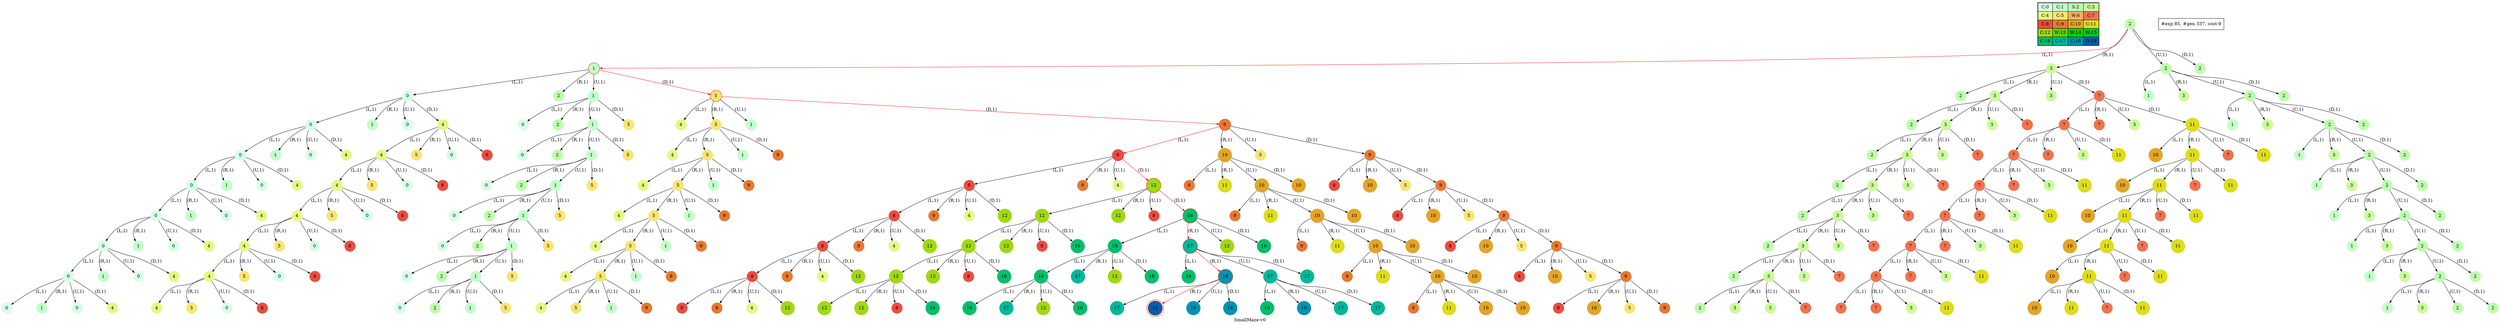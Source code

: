 digraph SmallMaze { label="SmallMaze-v0"
subgraph MAP {label=Map;map [shape=plaintext label=<<table border="1" cellpadding="5" cellspacing="0" cellborder="1"><tr><td bgcolor="0.39803922 0.15947579 0.99679532 1.        ">C:0</td><td bgcolor="0.35098039 0.23194764 0.99315867 1.        ">C:1</td><td bgcolor="0.29607843 0.31486959 0.98720184 1.        ">S:2</td><td bgcolor="0.24901961 0.38410575 0.98063477 1.        ">C:3</td></tr><tr><td bgcolor="0.19411765 0.46220388 0.97128103 1.        ">C:4</td><td bgcolor="0.14705882 0.52643216 0.96182564 1.        ">C:5</td><td bgcolor="0.09215686 0.59770746 0.94913494 1.        ">W:6</td><td bgcolor="0.0372549  0.66454018 0.93467977 1.        ">C:7</td></tr><tr><td bgcolor="0.00980392 0.71791192 0.92090552 1.        ">C:8</td><td bgcolor="0.06470588 0.77520398 0.9032472  1.        ">C:9</td><td bgcolor="0.11176471 0.81974048 0.88677369 1.        ">C:10</td><td bgcolor="0.16666667 0.8660254  0.8660254  1.        ">C:11</td></tr><tr><td bgcolor="0.21372549 0.9005867  0.84695821 1.        ">C:12</td><td bgcolor="0.26862745 0.93467977 0.82325295 1.        ">W:13</td><td bgcolor="0.32352941 0.96182564 0.79801723 1.        ">W:14</td><td bgcolor="0.37058824 0.97940977 0.77520398 1.        ">W:15</td></tr><tr><td bgcolor="0.4254902  0.99315867 0.74725253 1.        ">C:16</td><td bgcolor="0.47254902 0.99907048 0.72218645 1.        ">C:17</td><td bgcolor="0.52745098 0.99907048 0.69169844 1.        ">C:18</td><td bgcolor="0.5745098  0.99315867 0.66454018 1.        ">G:19</td></tr></table>>]} 
nodesep=1 ranksep=0.5 node [shape=circle] edge [arrowsize=0.7] 
"0_2" [label=2 style=filled color=white  fillcolor="0.29607843 0.31486959 0.98720184 1.        "]; 
"0_2.1-0" [label=1 style=filled color=white  fillcolor="0.35098039 0.23194764 0.99315867 1.        "color=red ];   "0_2" -> "0_2.1-0" [label="(L,1)" color=red ];  
"0_2.3-1" [label=3 style=filled color=white  fillcolor="0.24901961 0.38410575 0.98063477 1.        "];  "0_2" -> "0_2.3-1" [label="(R,1)" ]; 
"0_2.2-2" [label=2 style=filled color=white  fillcolor="0.29607843 0.31486959 0.98720184 1.        "];  "0_2" -> "0_2.2-2" [label="(U,1)" ]; 
"0_2.2-3" [label=2 style=filled color=white  fillcolor="0.29607843 0.31486959 0.98720184 1.        "];  "0_2" -> "0_2.2-3" [label="(D,1)" ]; 
"0_2.1.0-0" [label=0 style=filled color=white  fillcolor="0.39803922 0.15947579 0.99679532 1.        "];  "0_2.1-0" -> "0_2.1.0-0" [label="(L,1)" ]; 
"0_2.1.2-1" [label=2 style=filled color=white  fillcolor="0.29607843 0.31486959 0.98720184 1.        "];  "0_2.1-0" -> "0_2.1.2-1" [label="(R,1)" ]; 
"0_2.1.1-2" [label=1 style=filled color=white  fillcolor="0.35098039 0.23194764 0.99315867 1.        "];  "0_2.1-0" -> "0_2.1.1-2" [label="(U,1)" ]; 
"0_2.1.5-3" [label=5 style=filled color=white  fillcolor="0.14705882 0.52643216 0.96182564 1.        "color=red ];   "0_2.1-0" -> "0_2.1.5-3" [label="(D,1)" color=red ];  
"0_2.3.2-0" [label=2 style=filled color=white  fillcolor="0.29607843 0.31486959 0.98720184 1.        "];  "0_2.3-1" -> "0_2.3.2-0" [label="(L,1)" ]; 
"0_2.3.3-1" [label=3 style=filled color=white  fillcolor="0.24901961 0.38410575 0.98063477 1.        "];  "0_2.3-1" -> "0_2.3.3-1" [label="(R,1)" ]; 
"0_2.3.3-2" [label=3 style=filled color=white  fillcolor="0.24901961 0.38410575 0.98063477 1.        "];  "0_2.3-1" -> "0_2.3.3-2" [label="(U,1)" ]; 
"0_2.3.7-3" [label=7 style=filled color=white  fillcolor="0.0372549  0.66454018 0.93467977 1.        "];  "0_2.3-1" -> "0_2.3.7-3" [label="(D,1)" ]; 
"0_2.2.1-0" [label=1 style=filled color=white  fillcolor="0.35098039 0.23194764 0.99315867 1.        "];  "0_2.2-2" -> "0_2.2.1-0" [label="(L,1)" ]; 
"0_2.2.3-1" [label=3 style=filled color=white  fillcolor="0.24901961 0.38410575 0.98063477 1.        "];  "0_2.2-2" -> "0_2.2.3-1" [label="(R,1)" ]; 
"0_2.2.2-2" [label=2 style=filled color=white  fillcolor="0.29607843 0.31486959 0.98720184 1.        "];  "0_2.2-2" -> "0_2.2.2-2" [label="(U,1)" ]; 
"0_2.2.2-3" [label=2 style=filled color=white  fillcolor="0.29607843 0.31486959 0.98720184 1.        "];  "0_2.2-2" -> "0_2.2.2-3" [label="(D,1)" ]; 
"0_2.1.0.0-0" [label=0 style=filled color=white  fillcolor="0.39803922 0.15947579 0.99679532 1.        "];  "0_2.1.0-0" -> "0_2.1.0.0-0" [label="(L,1)" ]; 
"0_2.1.0.1-1" [label=1 style=filled color=white  fillcolor="0.35098039 0.23194764 0.99315867 1.        "];  "0_2.1.0-0" -> "0_2.1.0.1-1" [label="(R,1)" ]; 
"0_2.1.0.0-2" [label=0 style=filled color=white  fillcolor="0.39803922 0.15947579 0.99679532 1.        "];  "0_2.1.0-0" -> "0_2.1.0.0-2" [label="(U,1)" ]; 
"0_2.1.0.4-3" [label=4 style=filled color=white  fillcolor="0.19411765 0.46220388 0.97128103 1.        "];  "0_2.1.0-0" -> "0_2.1.0.4-3" [label="(D,1)" ]; 
"0_2.3.7.7-0" [label=7 style=filled color=white  fillcolor="0.0372549  0.66454018 0.93467977 1.        "];  "0_2.3.7-3" -> "0_2.3.7.7-0" [label="(L,1)" ]; 
"0_2.3.7.7-1" [label=7 style=filled color=white  fillcolor="0.0372549  0.66454018 0.93467977 1.        "];  "0_2.3.7-3" -> "0_2.3.7.7-1" [label="(R,1)" ]; 
"0_2.3.7.3-2" [label=3 style=filled color=white  fillcolor="0.24901961 0.38410575 0.98063477 1.        "];  "0_2.3.7-3" -> "0_2.3.7.3-2" [label="(U,1)" ]; 
"0_2.3.7.11-3" [label=11 style=filled color=white  fillcolor="0.16666667 0.8660254  0.8660254  1.        "];  "0_2.3.7-3" -> "0_2.3.7.11-3" [label="(D,1)" ]; 
"0_2.2.2.1-0" [label=1 style=filled color=white  fillcolor="0.35098039 0.23194764 0.99315867 1.        "];  "0_2.2.2-2" -> "0_2.2.2.1-0" [label="(L,1)" ]; 
"0_2.2.2.3-1" [label=3 style=filled color=white  fillcolor="0.24901961 0.38410575 0.98063477 1.        "];  "0_2.2.2-2" -> "0_2.2.2.3-1" [label="(R,1)" ]; 
"0_2.2.2.2-2" [label=2 style=filled color=white  fillcolor="0.29607843 0.31486959 0.98720184 1.        "];  "0_2.2.2-2" -> "0_2.2.2.2-2" [label="(U,1)" ]; 
"0_2.2.2.2-3" [label=2 style=filled color=white  fillcolor="0.29607843 0.31486959 0.98720184 1.        "];  "0_2.2.2-2" -> "0_2.2.2.2-3" [label="(D,1)" ]; 
"0_2.1.1.0-0" [label=0 style=filled color=white  fillcolor="0.39803922 0.15947579 0.99679532 1.        "];  "0_2.1.1-2" -> "0_2.1.1.0-0" [label="(L,1)" ]; 
"0_2.1.1.2-1" [label=2 style=filled color=white  fillcolor="0.29607843 0.31486959 0.98720184 1.        "];  "0_2.1.1-2" -> "0_2.1.1.2-1" [label="(R,1)" ]; 
"0_2.1.1.1-2" [label=1 style=filled color=white  fillcolor="0.35098039 0.23194764 0.99315867 1.        "];  "0_2.1.1-2" -> "0_2.1.1.1-2" [label="(U,1)" ]; 
"0_2.1.1.5-3" [label=5 style=filled color=white  fillcolor="0.14705882 0.52643216 0.96182564 1.        "];  "0_2.1.1-2" -> "0_2.1.1.5-3" [label="(D,1)" ]; 
"0_2.3.3.2-0" [label=2 style=filled color=white  fillcolor="0.29607843 0.31486959 0.98720184 1.        "];  "0_2.3.3-1" -> "0_2.3.3.2-0" [label="(L,1)" ]; 
"0_2.3.3.3-1" [label=3 style=filled color=white  fillcolor="0.24901961 0.38410575 0.98063477 1.        "];  "0_2.3.3-1" -> "0_2.3.3.3-1" [label="(R,1)" ]; 
"0_2.3.3.3-2" [label=3 style=filled color=white  fillcolor="0.24901961 0.38410575 0.98063477 1.        "];  "0_2.3.3-1" -> "0_2.3.3.3-2" [label="(U,1)" ]; 
"0_2.3.3.7-3" [label=7 style=filled color=white  fillcolor="0.0372549  0.66454018 0.93467977 1.        "];  "0_2.3.3-1" -> "0_2.3.3.7-3" [label="(D,1)" ]; 
"0_2.1.5.4-0" [label=4 style=filled color=white  fillcolor="0.19411765 0.46220388 0.97128103 1.        "];  "0_2.1.5-3" -> "0_2.1.5.4-0" [label="(L,1)" ]; 
"0_2.1.5.5-1" [label=5 style=filled color=white  fillcolor="0.14705882 0.52643216 0.96182564 1.        "];  "0_2.1.5-3" -> "0_2.1.5.5-1" [label="(R,1)" ]; 
"0_2.1.5.1-2" [label=1 style=filled color=white  fillcolor="0.35098039 0.23194764 0.99315867 1.        "];  "0_2.1.5-3" -> "0_2.1.5.1-2" [label="(U,1)" ]; 
"0_2.1.5.9-3" [label=9 style=filled color=white  fillcolor="0.06470588 0.77520398 0.9032472  1.        "color=red ];   "0_2.1.5-3" -> "0_2.1.5.9-3" [label="(D,1)" color=red ];  
"0_2.1.0.0.0-0" [label=0 style=filled color=white  fillcolor="0.39803922 0.15947579 0.99679532 1.        "];  "0_2.1.0.0-0" -> "0_2.1.0.0.0-0" [label="(L,1)" ]; 
"0_2.1.0.0.1-1" [label=1 style=filled color=white  fillcolor="0.35098039 0.23194764 0.99315867 1.        "];  "0_2.1.0.0-0" -> "0_2.1.0.0.1-1" [label="(R,1)" ]; 
"0_2.1.0.0.0-2" [label=0 style=filled color=white  fillcolor="0.39803922 0.15947579 0.99679532 1.        "];  "0_2.1.0.0-0" -> "0_2.1.0.0.0-2" [label="(U,1)" ]; 
"0_2.1.0.0.4-3" [label=4 style=filled color=white  fillcolor="0.19411765 0.46220388 0.97128103 1.        "];  "0_2.1.0.0-0" -> "0_2.1.0.0.4-3" [label="(D,1)" ]; 
"0_2.3.7.7.7-0" [label=7 style=filled color=white  fillcolor="0.0372549  0.66454018 0.93467977 1.        "];  "0_2.3.7.7-0" -> "0_2.3.7.7.7-0" [label="(L,1)" ]; 
"0_2.3.7.7.7-1" [label=7 style=filled color=white  fillcolor="0.0372549  0.66454018 0.93467977 1.        "];  "0_2.3.7.7-0" -> "0_2.3.7.7.7-1" [label="(R,1)" ]; 
"0_2.3.7.7.3-2" [label=3 style=filled color=white  fillcolor="0.24901961 0.38410575 0.98063477 1.        "];  "0_2.3.7.7-0" -> "0_2.3.7.7.3-2" [label="(U,1)" ]; 
"0_2.3.7.7.11-3" [label=11 style=filled color=white  fillcolor="0.16666667 0.8660254  0.8660254  1.        "];  "0_2.3.7.7-0" -> "0_2.3.7.7.11-3" [label="(D,1)" ]; 
"0_2.3.3.3.2-0" [label=2 style=filled color=white  fillcolor="0.29607843 0.31486959 0.98720184 1.        "];  "0_2.3.3.3-1" -> "0_2.3.3.3.2-0" [label="(L,1)" ]; 
"0_2.3.3.3.3-1" [label=3 style=filled color=white  fillcolor="0.24901961 0.38410575 0.98063477 1.        "];  "0_2.3.3.3-1" -> "0_2.3.3.3.3-1" [label="(R,1)" ]; 
"0_2.3.3.3.3-2" [label=3 style=filled color=white  fillcolor="0.24901961 0.38410575 0.98063477 1.        "];  "0_2.3.3.3-1" -> "0_2.3.3.3.3-2" [label="(U,1)" ]; 
"0_2.3.3.3.7-3" [label=7 style=filled color=white  fillcolor="0.0372549  0.66454018 0.93467977 1.        "];  "0_2.3.3.3-1" -> "0_2.3.3.3.7-3" [label="(D,1)" ]; 
"0_2.1.5.9.8-0" [label=8 style=filled color=white  fillcolor="0.00980392 0.71791192 0.92090552 1.        "color=red ];   "0_2.1.5.9-3" -> "0_2.1.5.9.8-0" [label="(L,1)" color=red ];  
"0_2.1.5.9.10-1" [label=10 style=filled color=white  fillcolor="0.11176471 0.81974048 0.88677369 1.        "];  "0_2.1.5.9-3" -> "0_2.1.5.9.10-1" [label="(R,1)" ]; 
"0_2.1.5.9.5-2" [label=5 style=filled color=white  fillcolor="0.14705882 0.52643216 0.96182564 1.        "];  "0_2.1.5.9-3" -> "0_2.1.5.9.5-2" [label="(U,1)" ]; 
"0_2.1.5.9.9-3" [label=9 style=filled color=white  fillcolor="0.06470588 0.77520398 0.9032472  1.        "];  "0_2.1.5.9-3" -> "0_2.1.5.9.9-3" [label="(D,1)" ]; 
"0_2.1.0.4.4-0" [label=4 style=filled color=white  fillcolor="0.19411765 0.46220388 0.97128103 1.        "];  "0_2.1.0.4-3" -> "0_2.1.0.4.4-0" [label="(L,1)" ]; 
"0_2.1.0.4.5-1" [label=5 style=filled color=white  fillcolor="0.14705882 0.52643216 0.96182564 1.        "];  "0_2.1.0.4-3" -> "0_2.1.0.4.5-1" [label="(R,1)" ]; 
"0_2.1.0.4.0-2" [label=0 style=filled color=white  fillcolor="0.39803922 0.15947579 0.99679532 1.        "];  "0_2.1.0.4-3" -> "0_2.1.0.4.0-2" [label="(U,1)" ]; 
"0_2.1.0.4.8-3" [label=8 style=filled color=white  fillcolor="0.00980392 0.71791192 0.92090552 1.        "];  "0_2.1.0.4-3" -> "0_2.1.0.4.8-3" [label="(D,1)" ]; 
"0_2.3.7.11.10-0" [label=10 style=filled color=white  fillcolor="0.11176471 0.81974048 0.88677369 1.        "];  "0_2.3.7.11-3" -> "0_2.3.7.11.10-0" [label="(L,1)" ]; 
"0_2.3.7.11.11-1" [label=11 style=filled color=white  fillcolor="0.16666667 0.8660254  0.8660254  1.        "];  "0_2.3.7.11-3" -> "0_2.3.7.11.11-1" [label="(R,1)" ]; 
"0_2.3.7.11.7-2" [label=7 style=filled color=white  fillcolor="0.0372549  0.66454018 0.93467977 1.        "];  "0_2.3.7.11-3" -> "0_2.3.7.11.7-2" [label="(U,1)" ]; 
"0_2.3.7.11.11-3" [label=11 style=filled color=white  fillcolor="0.16666667 0.8660254  0.8660254  1.        "];  "0_2.3.7.11-3" -> "0_2.3.7.11.11-3" [label="(D,1)" ]; 
"0_2.1.1.1.0-0" [label=0 style=filled color=white  fillcolor="0.39803922 0.15947579 0.99679532 1.        "];  "0_2.1.1.1-2" -> "0_2.1.1.1.0-0" [label="(L,1)" ]; 
"0_2.1.1.1.2-1" [label=2 style=filled color=white  fillcolor="0.29607843 0.31486959 0.98720184 1.        "];  "0_2.1.1.1-2" -> "0_2.1.1.1.2-1" [label="(R,1)" ]; 
"0_2.1.1.1.1-2" [label=1 style=filled color=white  fillcolor="0.35098039 0.23194764 0.99315867 1.        "];  "0_2.1.1.1-2" -> "0_2.1.1.1.1-2" [label="(U,1)" ]; 
"0_2.1.1.1.5-3" [label=5 style=filled color=white  fillcolor="0.14705882 0.52643216 0.96182564 1.        "];  "0_2.1.1.1-2" -> "0_2.1.1.1.5-3" [label="(D,1)" ]; 
"0_2.2.2.2.1-0" [label=1 style=filled color=white  fillcolor="0.35098039 0.23194764 0.99315867 1.        "];  "0_2.2.2.2-2" -> "0_2.2.2.2.1-0" [label="(L,1)" ]; 
"0_2.2.2.2.3-1" [label=3 style=filled color=white  fillcolor="0.24901961 0.38410575 0.98063477 1.        "];  "0_2.2.2.2-2" -> "0_2.2.2.2.3-1" [label="(R,1)" ]; 
"0_2.2.2.2.2-2" [label=2 style=filled color=white  fillcolor="0.29607843 0.31486959 0.98720184 1.        "];  "0_2.2.2.2-2" -> "0_2.2.2.2.2-2" [label="(U,1)" ]; 
"0_2.2.2.2.2-3" [label=2 style=filled color=white  fillcolor="0.29607843 0.31486959 0.98720184 1.        "];  "0_2.2.2.2-2" -> "0_2.2.2.2.2-3" [label="(D,1)" ]; 
"0_2.1.5.5.4-0" [label=4 style=filled color=white  fillcolor="0.19411765 0.46220388 0.97128103 1.        "];  "0_2.1.5.5-1" -> "0_2.1.5.5.4-0" [label="(L,1)" ]; 
"0_2.1.5.5.5-1" [label=5 style=filled color=white  fillcolor="0.14705882 0.52643216 0.96182564 1.        "];  "0_2.1.5.5-1" -> "0_2.1.5.5.5-1" [label="(R,1)" ]; 
"0_2.1.5.5.1-2" [label=1 style=filled color=white  fillcolor="0.35098039 0.23194764 0.99315867 1.        "];  "0_2.1.5.5-1" -> "0_2.1.5.5.1-2" [label="(U,1)" ]; 
"0_2.1.5.5.9-3" [label=9 style=filled color=white  fillcolor="0.06470588 0.77520398 0.9032472  1.        "];  "0_2.1.5.5-1" -> "0_2.1.5.5.9-3" [label="(D,1)" ]; 
"0_2.1.0.0.0.0-0" [label=0 style=filled color=white  fillcolor="0.39803922 0.15947579 0.99679532 1.        "];  "0_2.1.0.0.0-0" -> "0_2.1.0.0.0.0-0" [label="(L,1)" ]; 
"0_2.1.0.0.0.1-1" [label=1 style=filled color=white  fillcolor="0.35098039 0.23194764 0.99315867 1.        "];  "0_2.1.0.0.0-0" -> "0_2.1.0.0.0.1-1" [label="(R,1)" ]; 
"0_2.1.0.0.0.0-2" [label=0 style=filled color=white  fillcolor="0.39803922 0.15947579 0.99679532 1.        "];  "0_2.1.0.0.0-0" -> "0_2.1.0.0.0.0-2" [label="(U,1)" ]; 
"0_2.1.0.0.0.4-3" [label=4 style=filled color=white  fillcolor="0.19411765 0.46220388 0.97128103 1.        "];  "0_2.1.0.0.0-0" -> "0_2.1.0.0.0.4-3" [label="(D,1)" ]; 
"0_2.3.3.3.3.2-0" [label=2 style=filled color=white  fillcolor="0.29607843 0.31486959 0.98720184 1.        "];  "0_2.3.3.3.3-1" -> "0_2.3.3.3.3.2-0" [label="(L,1)" ]; 
"0_2.3.3.3.3.3-1" [label=3 style=filled color=white  fillcolor="0.24901961 0.38410575 0.98063477 1.        "];  "0_2.3.3.3.3-1" -> "0_2.3.3.3.3.3-1" [label="(R,1)" ]; 
"0_2.3.3.3.3.3-2" [label=3 style=filled color=white  fillcolor="0.24901961 0.38410575 0.98063477 1.        "];  "0_2.3.3.3.3-1" -> "0_2.3.3.3.3.3-2" [label="(U,1)" ]; 
"0_2.3.3.3.3.7-3" [label=7 style=filled color=white  fillcolor="0.0372549  0.66454018 0.93467977 1.        "];  "0_2.3.3.3.3-1" -> "0_2.3.3.3.3.7-3" [label="(D,1)" ]; 
"0_2.2.2.2.2.1-0" [label=1 style=filled color=white  fillcolor="0.35098039 0.23194764 0.99315867 1.        "];  "0_2.2.2.2.2-2" -> "0_2.2.2.2.2.1-0" [label="(L,1)" ]; 
"0_2.2.2.2.2.3-1" [label=3 style=filled color=white  fillcolor="0.24901961 0.38410575 0.98063477 1.        "];  "0_2.2.2.2.2-2" -> "0_2.2.2.2.2.3-1" [label="(R,1)" ]; 
"0_2.2.2.2.2.2-2" [label=2 style=filled color=white  fillcolor="0.29607843 0.31486959 0.98720184 1.        "];  "0_2.2.2.2.2-2" -> "0_2.2.2.2.2.2-2" [label="(U,1)" ]; 
"0_2.2.2.2.2.2-3" [label=2 style=filled color=white  fillcolor="0.29607843 0.31486959 0.98720184 1.        "];  "0_2.2.2.2.2-2" -> "0_2.2.2.2.2.2-3" [label="(D,1)" ]; 
"0_2.1.5.5.5.4-0" [label=4 style=filled color=white  fillcolor="0.19411765 0.46220388 0.97128103 1.        "];  "0_2.1.5.5.5-1" -> "0_2.1.5.5.5.4-0" [label="(L,1)" ]; 
"0_2.1.5.5.5.5-1" [label=5 style=filled color=white  fillcolor="0.14705882 0.52643216 0.96182564 1.        "];  "0_2.1.5.5.5-1" -> "0_2.1.5.5.5.5-1" [label="(R,1)" ]; 
"0_2.1.5.5.5.1-2" [label=1 style=filled color=white  fillcolor="0.35098039 0.23194764 0.99315867 1.        "];  "0_2.1.5.5.5-1" -> "0_2.1.5.5.5.1-2" [label="(U,1)" ]; 
"0_2.1.5.5.5.9-3" [label=9 style=filled color=white  fillcolor="0.06470588 0.77520398 0.9032472  1.        "];  "0_2.1.5.5.5-1" -> "0_2.1.5.5.5.9-3" [label="(D,1)" ]; 
"0_2.3.7.7.7.7-0" [label=7 style=filled color=white  fillcolor="0.0372549  0.66454018 0.93467977 1.        "];  "0_2.3.7.7.7-0" -> "0_2.3.7.7.7.7-0" [label="(L,1)" ]; 
"0_2.3.7.7.7.7-1" [label=7 style=filled color=white  fillcolor="0.0372549  0.66454018 0.93467977 1.        "];  "0_2.3.7.7.7-0" -> "0_2.3.7.7.7.7-1" [label="(R,1)" ]; 
"0_2.3.7.7.7.3-2" [label=3 style=filled color=white  fillcolor="0.24901961 0.38410575 0.98063477 1.        "];  "0_2.3.7.7.7-0" -> "0_2.3.7.7.7.3-2" [label="(U,1)" ]; 
"0_2.3.7.7.7.11-3" [label=11 style=filled color=white  fillcolor="0.16666667 0.8660254  0.8660254  1.        "];  "0_2.3.7.7.7-0" -> "0_2.3.7.7.7.11-3" [label="(D,1)" ]; 
"0_2.1.5.9.10.9-0" [label=9 style=filled color=white  fillcolor="0.06470588 0.77520398 0.9032472  1.        "];  "0_2.1.5.9.10-1" -> "0_2.1.5.9.10.9-0" [label="(L,1)" ]; 
"0_2.1.5.9.10.11-1" [label=11 style=filled color=white  fillcolor="0.16666667 0.8660254  0.8660254  1.        "];  "0_2.1.5.9.10-1" -> "0_2.1.5.9.10.11-1" [label="(R,1)" ]; 
"0_2.1.5.9.10.10-2" [label=10 style=filled color=white  fillcolor="0.11176471 0.81974048 0.88677369 1.        "];  "0_2.1.5.9.10-1" -> "0_2.1.5.9.10.10-2" [label="(U,1)" ]; 
"0_2.1.5.9.10.10-3" [label=10 style=filled color=white  fillcolor="0.11176471 0.81974048 0.88677369 1.        "];  "0_2.1.5.9.10-1" -> "0_2.1.5.9.10.10-3" [label="(D,1)" ]; 
"0_2.1.5.9.9.8-0" [label=8 style=filled color=white  fillcolor="0.00980392 0.71791192 0.92090552 1.        "];  "0_2.1.5.9.9-3" -> "0_2.1.5.9.9.8-0" [label="(L,1)" ]; 
"0_2.1.5.9.9.10-1" [label=10 style=filled color=white  fillcolor="0.11176471 0.81974048 0.88677369 1.        "];  "0_2.1.5.9.9-3" -> "0_2.1.5.9.9.10-1" [label="(R,1)" ]; 
"0_2.1.5.9.9.5-2" [label=5 style=filled color=white  fillcolor="0.14705882 0.52643216 0.96182564 1.        "];  "0_2.1.5.9.9-3" -> "0_2.1.5.9.9.5-2" [label="(U,1)" ]; 
"0_2.1.5.9.9.9-3" [label=9 style=filled color=white  fillcolor="0.06470588 0.77520398 0.9032472  1.        "];  "0_2.1.5.9.9-3" -> "0_2.1.5.9.9.9-3" [label="(D,1)" ]; 
"0_2.1.1.1.1.0-0" [label=0 style=filled color=white  fillcolor="0.39803922 0.15947579 0.99679532 1.        "];  "0_2.1.1.1.1-2" -> "0_2.1.1.1.1.0-0" [label="(L,1)" ]; 
"0_2.1.1.1.1.2-1" [label=2 style=filled color=white  fillcolor="0.29607843 0.31486959 0.98720184 1.        "];  "0_2.1.1.1.1-2" -> "0_2.1.1.1.1.2-1" [label="(R,1)" ]; 
"0_2.1.1.1.1.1-2" [label=1 style=filled color=white  fillcolor="0.35098039 0.23194764 0.99315867 1.        "];  "0_2.1.1.1.1-2" -> "0_2.1.1.1.1.1-2" [label="(U,1)" ]; 
"0_2.1.1.1.1.5-3" [label=5 style=filled color=white  fillcolor="0.14705882 0.52643216 0.96182564 1.        "];  "0_2.1.1.1.1-2" -> "0_2.1.1.1.1.5-3" [label="(D,1)" ]; 
"0_2.1.5.9.8.8-0" [label=8 style=filled color=white  fillcolor="0.00980392 0.71791192 0.92090552 1.        "];  "0_2.1.5.9.8-0" -> "0_2.1.5.9.8.8-0" [label="(L,1)" ]; 
"0_2.1.5.9.8.9-1" [label=9 style=filled color=white  fillcolor="0.06470588 0.77520398 0.9032472  1.        "];  "0_2.1.5.9.8-0" -> "0_2.1.5.9.8.9-1" [label="(R,1)" ]; 
"0_2.1.5.9.8.4-2" [label=4 style=filled color=white  fillcolor="0.19411765 0.46220388 0.97128103 1.        "];  "0_2.1.5.9.8-0" -> "0_2.1.5.9.8.4-2" [label="(U,1)" ]; 
"0_2.1.5.9.8.12-3" [label=12 style=filled color=white  fillcolor="0.21372549 0.9005867  0.84695821 1.        "color=red ];   "0_2.1.5.9.8-0" -> "0_2.1.5.9.8.12-3" [label="(D,1)" color=red ];  
"0_2.3.7.11.11.10-0" [label=10 style=filled color=white  fillcolor="0.11176471 0.81974048 0.88677369 1.        "];  "0_2.3.7.11.11-1" -> "0_2.3.7.11.11.10-0" [label="(L,1)" ]; 
"0_2.3.7.11.11.11-1" [label=11 style=filled color=white  fillcolor="0.16666667 0.8660254  0.8660254  1.        "];  "0_2.3.7.11.11-1" -> "0_2.3.7.11.11.11-1" [label="(R,1)" ]; 
"0_2.3.7.11.11.7-2" [label=7 style=filled color=white  fillcolor="0.0372549  0.66454018 0.93467977 1.        "];  "0_2.3.7.11.11-1" -> "0_2.3.7.11.11.7-2" [label="(U,1)" ]; 
"0_2.3.7.11.11.11-3" [label=11 style=filled color=white  fillcolor="0.16666667 0.8660254  0.8660254  1.        "];  "0_2.3.7.11.11-1" -> "0_2.3.7.11.11.11-3" [label="(D,1)" ]; 
"0_2.1.0.4.4.4-0" [label=4 style=filled color=white  fillcolor="0.19411765 0.46220388 0.97128103 1.        "];  "0_2.1.0.4.4-0" -> "0_2.1.0.4.4.4-0" [label="(L,1)" ]; 
"0_2.1.0.4.4.5-1" [label=5 style=filled color=white  fillcolor="0.14705882 0.52643216 0.96182564 1.        "];  "0_2.1.0.4.4-0" -> "0_2.1.0.4.4.5-1" [label="(R,1)" ]; 
"0_2.1.0.4.4.0-2" [label=0 style=filled color=white  fillcolor="0.39803922 0.15947579 0.99679532 1.        "];  "0_2.1.0.4.4-0" -> "0_2.1.0.4.4.0-2" [label="(U,1)" ]; 
"0_2.1.0.4.4.8-3" [label=8 style=filled color=white  fillcolor="0.00980392 0.71791192 0.92090552 1.        "];  "0_2.1.0.4.4-0" -> "0_2.1.0.4.4.8-3" [label="(D,1)" ]; 
"0_2.1.0.0.0.0.0-0" [label=0 style=filled color=white  fillcolor="0.39803922 0.15947579 0.99679532 1.        "];  "0_2.1.0.0.0.0-0" -> "0_2.1.0.0.0.0.0-0" [label="(L,1)" ]; 
"0_2.1.0.0.0.0.1-1" [label=1 style=filled color=white  fillcolor="0.35098039 0.23194764 0.99315867 1.        "];  "0_2.1.0.0.0.0-0" -> "0_2.1.0.0.0.0.1-1" [label="(R,1)" ]; 
"0_2.1.0.0.0.0.0-2" [label=0 style=filled color=white  fillcolor="0.39803922 0.15947579 0.99679532 1.        "];  "0_2.1.0.0.0.0-0" -> "0_2.1.0.0.0.0.0-2" [label="(U,1)" ]; 
"0_2.1.0.0.0.0.4-3" [label=4 style=filled color=white  fillcolor="0.19411765 0.46220388 0.97128103 1.        "];  "0_2.1.0.0.0.0-0" -> "0_2.1.0.0.0.0.4-3" [label="(D,1)" ]; 
"0_2.2.2.2.2.2.1-0" [label=1 style=filled color=white  fillcolor="0.35098039 0.23194764 0.99315867 1.        "];  "0_2.2.2.2.2.2-2" -> "0_2.2.2.2.2.2.1-0" [label="(L,1)" ]; 
"0_2.2.2.2.2.2.3-1" [label=3 style=filled color=white  fillcolor="0.24901961 0.38410575 0.98063477 1.        "];  "0_2.2.2.2.2.2-2" -> "0_2.2.2.2.2.2.3-1" [label="(R,1)" ]; 
"0_2.2.2.2.2.2.2-2" [label=2 style=filled color=white  fillcolor="0.29607843 0.31486959 0.98720184 1.        "];  "0_2.2.2.2.2.2-2" -> "0_2.2.2.2.2.2.2-2" [label="(U,1)" ]; 
"0_2.2.2.2.2.2.2-3" [label=2 style=filled color=white  fillcolor="0.29607843 0.31486959 0.98720184 1.        "];  "0_2.2.2.2.2.2-2" -> "0_2.2.2.2.2.2.2-3" [label="(D,1)" ]; 
"0_2.3.7.11.11.11.10-0" [label=10 style=filled color=white  fillcolor="0.11176471 0.81974048 0.88677369 1.        "];  "0_2.3.7.11.11.11-1" -> "0_2.3.7.11.11.11.10-0" [label="(L,1)" ]; 
"0_2.3.7.11.11.11.11-1" [label=11 style=filled color=white  fillcolor="0.16666667 0.8660254  0.8660254  1.        "];  "0_2.3.7.11.11.11-1" -> "0_2.3.7.11.11.11.11-1" [label="(R,1)" ]; 
"0_2.3.7.11.11.11.7-2" [label=7 style=filled color=white  fillcolor="0.0372549  0.66454018 0.93467977 1.        "];  "0_2.3.7.11.11.11-1" -> "0_2.3.7.11.11.11.7-2" [label="(U,1)" ]; 
"0_2.3.7.11.11.11.11-3" [label=11 style=filled color=white  fillcolor="0.16666667 0.8660254  0.8660254  1.        "];  "0_2.3.7.11.11.11-1" -> "0_2.3.7.11.11.11.11-3" [label="(D,1)" ]; 
"0_2.1.0.4.4.4.4-0" [label=4 style=filled color=white  fillcolor="0.19411765 0.46220388 0.97128103 1.        "];  "0_2.1.0.4.4.4-0" -> "0_2.1.0.4.4.4.4-0" [label="(L,1)" ]; 
"0_2.1.0.4.4.4.5-1" [label=5 style=filled color=white  fillcolor="0.14705882 0.52643216 0.96182564 1.        "];  "0_2.1.0.4.4.4-0" -> "0_2.1.0.4.4.4.5-1" [label="(R,1)" ]; 
"0_2.1.0.4.4.4.0-2" [label=0 style=filled color=white  fillcolor="0.39803922 0.15947579 0.99679532 1.        "];  "0_2.1.0.4.4.4-0" -> "0_2.1.0.4.4.4.0-2" [label="(U,1)" ]; 
"0_2.1.0.4.4.4.8-3" [label=8 style=filled color=white  fillcolor="0.00980392 0.71791192 0.92090552 1.        "];  "0_2.1.0.4.4.4-0" -> "0_2.1.0.4.4.4.8-3" [label="(D,1)" ]; 
"0_2.3.3.3.3.3.2-0" [label=2 style=filled color=white  fillcolor="0.29607843 0.31486959 0.98720184 1.        "];  "0_2.3.3.3.3.3-1" -> "0_2.3.3.3.3.3.2-0" [label="(L,1)" ]; 
"0_2.3.3.3.3.3.3-1" [label=3 style=filled color=white  fillcolor="0.24901961 0.38410575 0.98063477 1.        "];  "0_2.3.3.3.3.3-1" -> "0_2.3.3.3.3.3.3-1" [label="(R,1)" ]; 
"0_2.3.3.3.3.3.3-2" [label=3 style=filled color=white  fillcolor="0.24901961 0.38410575 0.98063477 1.        "];  "0_2.3.3.3.3.3-1" -> "0_2.3.3.3.3.3.3-2" [label="(U,1)" ]; 
"0_2.3.3.3.3.3.7-3" [label=7 style=filled color=white  fillcolor="0.0372549  0.66454018 0.93467977 1.        "];  "0_2.3.3.3.3.3-1" -> "0_2.3.3.3.3.3.7-3" [label="(D,1)" ]; 
"0_2.1.5.5.5.5.4-0" [label=4 style=filled color=white  fillcolor="0.19411765 0.46220388 0.97128103 1.        "];  "0_2.1.5.5.5.5-1" -> "0_2.1.5.5.5.5.4-0" [label="(L,1)" ]; 
"0_2.1.5.5.5.5.5-1" [label=5 style=filled color=white  fillcolor="0.14705882 0.52643216 0.96182564 1.        "];  "0_2.1.5.5.5.5-1" -> "0_2.1.5.5.5.5.5-1" [label="(R,1)" ]; 
"0_2.1.5.5.5.5.1-2" [label=1 style=filled color=white  fillcolor="0.35098039 0.23194764 0.99315867 1.        "];  "0_2.1.5.5.5.5-1" -> "0_2.1.5.5.5.5.1-2" [label="(U,1)" ]; 
"0_2.1.5.5.5.5.9-3" [label=9 style=filled color=white  fillcolor="0.06470588 0.77520398 0.9032472  1.        "];  "0_2.1.5.5.5.5-1" -> "0_2.1.5.5.5.5.9-3" [label="(D,1)" ]; 
"0_2.1.5.9.8.8.8-0" [label=8 style=filled color=white  fillcolor="0.00980392 0.71791192 0.92090552 1.        "];  "0_2.1.5.9.8.8-0" -> "0_2.1.5.9.8.8.8-0" [label="(L,1)" ]; 
"0_2.1.5.9.8.8.9-1" [label=9 style=filled color=white  fillcolor="0.06470588 0.77520398 0.9032472  1.        "];  "0_2.1.5.9.8.8-0" -> "0_2.1.5.9.8.8.9-1" [label="(R,1)" ]; 
"0_2.1.5.9.8.8.4-2" [label=4 style=filled color=white  fillcolor="0.19411765 0.46220388 0.97128103 1.        "];  "0_2.1.5.9.8.8-0" -> "0_2.1.5.9.8.8.4-2" [label="(U,1)" ]; 
"0_2.1.5.9.8.8.12-3" [label=12 style=filled color=white  fillcolor="0.21372549 0.9005867  0.84695821 1.        "];  "0_2.1.5.9.8.8-0" -> "0_2.1.5.9.8.8.12-3" [label="(D,1)" ]; 
"0_2.1.5.9.8.12.12-0" [label=12 style=filled color=white  fillcolor="0.21372549 0.9005867  0.84695821 1.        "];  "0_2.1.5.9.8.12-3" -> "0_2.1.5.9.8.12.12-0" [label="(L,1)" ]; 
"0_2.1.5.9.8.12.12-1" [label=12 style=filled color=white  fillcolor="0.21372549 0.9005867  0.84695821 1.        "];  "0_2.1.5.9.8.12-3" -> "0_2.1.5.9.8.12.12-1" [label="(R,1)" ]; 
"0_2.1.5.9.8.12.8-2" [label=8 style=filled color=white  fillcolor="0.00980392 0.71791192 0.92090552 1.        "];  "0_2.1.5.9.8.12-3" -> "0_2.1.5.9.8.12.8-2" [label="(U,1)" ]; 
"0_2.1.5.9.8.12.16-3" [label=16 style=filled color=white  fillcolor="0.4254902  0.99315867 0.74725253 1.        "color=red ];   "0_2.1.5.9.8.12-3" -> "0_2.1.5.9.8.12.16-3" [label="(D,1)" color=red ];  
"0_2.3.7.7.7.7.7-0" [label=7 style=filled color=white  fillcolor="0.0372549  0.66454018 0.93467977 1.        "];  "0_2.3.7.7.7.7-0" -> "0_2.3.7.7.7.7.7-0" [label="(L,1)" ]; 
"0_2.3.7.7.7.7.7-1" [label=7 style=filled color=white  fillcolor="0.0372549  0.66454018 0.93467977 1.        "];  "0_2.3.7.7.7.7-0" -> "0_2.3.7.7.7.7.7-1" [label="(R,1)" ]; 
"0_2.3.7.7.7.7.3-2" [label=3 style=filled color=white  fillcolor="0.24901961 0.38410575 0.98063477 1.        "];  "0_2.3.7.7.7.7-0" -> "0_2.3.7.7.7.7.3-2" [label="(U,1)" ]; 
"0_2.3.7.7.7.7.11-3" [label=11 style=filled color=white  fillcolor="0.16666667 0.8660254  0.8660254  1.        "];  "0_2.3.7.7.7.7-0" -> "0_2.3.7.7.7.7.11-3" [label="(D,1)" ]; 
"0_2.1.5.9.10.10.9-0" [label=9 style=filled color=white  fillcolor="0.06470588 0.77520398 0.9032472  1.        "];  "0_2.1.5.9.10.10-2" -> "0_2.1.5.9.10.10.9-0" [label="(L,1)" ]; 
"0_2.1.5.9.10.10.11-1" [label=11 style=filled color=white  fillcolor="0.16666667 0.8660254  0.8660254  1.        "];  "0_2.1.5.9.10.10-2" -> "0_2.1.5.9.10.10.11-1" [label="(R,1)" ]; 
"0_2.1.5.9.10.10.10-2" [label=10 style=filled color=white  fillcolor="0.11176471 0.81974048 0.88677369 1.        "];  "0_2.1.5.9.10.10-2" -> "0_2.1.5.9.10.10.10-2" [label="(U,1)" ]; 
"0_2.1.5.9.10.10.10-3" [label=10 style=filled color=white  fillcolor="0.11176471 0.81974048 0.88677369 1.        "];  "0_2.1.5.9.10.10-2" -> "0_2.1.5.9.10.10.10-3" [label="(D,1)" ]; 
"0_2.1.1.1.1.1.0-0" [label=0 style=filled color=white  fillcolor="0.39803922 0.15947579 0.99679532 1.        "];  "0_2.1.1.1.1.1-2" -> "0_2.1.1.1.1.1.0-0" [label="(L,1)" ]; 
"0_2.1.1.1.1.1.2-1" [label=2 style=filled color=white  fillcolor="0.29607843 0.31486959 0.98720184 1.        "];  "0_2.1.1.1.1.1-2" -> "0_2.1.1.1.1.1.2-1" [label="(R,1)" ]; 
"0_2.1.1.1.1.1.1-2" [label=1 style=filled color=white  fillcolor="0.35098039 0.23194764 0.99315867 1.        "];  "0_2.1.1.1.1.1-2" -> "0_2.1.1.1.1.1.1-2" [label="(U,1)" ]; 
"0_2.1.1.1.1.1.5-3" [label=5 style=filled color=white  fillcolor="0.14705882 0.52643216 0.96182564 1.        "];  "0_2.1.1.1.1.1-2" -> "0_2.1.1.1.1.1.5-3" [label="(D,1)" ]; 
"0_2.1.5.9.9.9.8-0" [label=8 style=filled color=white  fillcolor="0.00980392 0.71791192 0.92090552 1.        "];  "0_2.1.5.9.9.9-3" -> "0_2.1.5.9.9.9.8-0" [label="(L,1)" ]; 
"0_2.1.5.9.9.9.10-1" [label=10 style=filled color=white  fillcolor="0.11176471 0.81974048 0.88677369 1.        "];  "0_2.1.5.9.9.9-3" -> "0_2.1.5.9.9.9.10-1" [label="(R,1)" ]; 
"0_2.1.5.9.9.9.5-2" [label=5 style=filled color=white  fillcolor="0.14705882 0.52643216 0.96182564 1.        "];  "0_2.1.5.9.9.9-3" -> "0_2.1.5.9.9.9.5-2" [label="(U,1)" ]; 
"0_2.1.5.9.9.9.9-3" [label=9 style=filled color=white  fillcolor="0.06470588 0.77520398 0.9032472  1.        "];  "0_2.1.5.9.9.9-3" -> "0_2.1.5.9.9.9.9-3" [label="(D,1)" ]; 
"0_2.1.0.0.0.0.0.0-0" [label=0 style=filled color=white  fillcolor="0.39803922 0.15947579 0.99679532 1.        "];  "0_2.1.0.0.0.0.0-0" -> "0_2.1.0.0.0.0.0.0-0" [label="(L,1)" ]; 
"0_2.1.0.0.0.0.0.1-1" [label=1 style=filled color=white  fillcolor="0.35098039 0.23194764 0.99315867 1.        "];  "0_2.1.0.0.0.0.0-0" -> "0_2.1.0.0.0.0.0.1-1" [label="(R,1)" ]; 
"0_2.1.0.0.0.0.0.0-2" [label=0 style=filled color=white  fillcolor="0.39803922 0.15947579 0.99679532 1.        "];  "0_2.1.0.0.0.0.0-0" -> "0_2.1.0.0.0.0.0.0-2" [label="(U,1)" ]; 
"0_2.1.0.0.0.0.0.4-3" [label=4 style=filled color=white  fillcolor="0.19411765 0.46220388 0.97128103 1.        "];  "0_2.1.0.0.0.0.0-0" -> "0_2.1.0.0.0.0.0.4-3" [label="(D,1)" ]; 
"0_2.3.7.11.11.11.11.10-0" [label=10 style=filled color=white  fillcolor="0.11176471 0.81974048 0.88677369 1.        "];  "0_2.3.7.11.11.11.11-1" -> "0_2.3.7.11.11.11.11.10-0" [label="(L,1)" ]; 
"0_2.3.7.11.11.11.11.11-1" [label=11 style=filled color=white  fillcolor="0.16666667 0.8660254  0.8660254  1.        "];  "0_2.3.7.11.11.11.11-1" -> "0_2.3.7.11.11.11.11.11-1" [label="(R,1)" ]; 
"0_2.3.7.11.11.11.11.7-2" [label=7 style=filled color=white  fillcolor="0.0372549  0.66454018 0.93467977 1.        "];  "0_2.3.7.11.11.11.11-1" -> "0_2.3.7.11.11.11.11.7-2" [label="(U,1)" ]; 
"0_2.3.7.11.11.11.11.11-3" [label=11 style=filled color=white  fillcolor="0.16666667 0.8660254  0.8660254  1.        "];  "0_2.3.7.11.11.11.11-1" -> "0_2.3.7.11.11.11.11.11-3" [label="(D,1)" ]; 
"0_2.1.1.1.1.1.1.0-0" [label=0 style=filled color=white  fillcolor="0.39803922 0.15947579 0.99679532 1.        "];  "0_2.1.1.1.1.1.1-2" -> "0_2.1.1.1.1.1.1.0-0" [label="(L,1)" ]; 
"0_2.1.1.1.1.1.1.2-1" [label=2 style=filled color=white  fillcolor="0.29607843 0.31486959 0.98720184 1.        "];  "0_2.1.1.1.1.1.1-2" -> "0_2.1.1.1.1.1.1.2-1" [label="(R,1)" ]; 
"0_2.1.1.1.1.1.1.1-2" [label=1 style=filled color=white  fillcolor="0.35098039 0.23194764 0.99315867 1.        "];  "0_2.1.1.1.1.1.1-2" -> "0_2.1.1.1.1.1.1.1-2" [label="(U,1)" ]; 
"0_2.1.1.1.1.1.1.5-3" [label=5 style=filled color=white  fillcolor="0.14705882 0.52643216 0.96182564 1.        "];  "0_2.1.1.1.1.1.1-2" -> "0_2.1.1.1.1.1.1.5-3" [label="(D,1)" ]; 
"0_2.1.5.9.9.9.9.8-0" [label=8 style=filled color=white  fillcolor="0.00980392 0.71791192 0.92090552 1.        "];  "0_2.1.5.9.9.9.9-3" -> "0_2.1.5.9.9.9.9.8-0" [label="(L,1)" ]; 
"0_2.1.5.9.9.9.9.10-1" [label=10 style=filled color=white  fillcolor="0.11176471 0.81974048 0.88677369 1.        "];  "0_2.1.5.9.9.9.9-3" -> "0_2.1.5.9.9.9.9.10-1" [label="(R,1)" ]; 
"0_2.1.5.9.9.9.9.5-2" [label=5 style=filled color=white  fillcolor="0.14705882 0.52643216 0.96182564 1.        "];  "0_2.1.5.9.9.9.9-3" -> "0_2.1.5.9.9.9.9.5-2" [label="(U,1)" ]; 
"0_2.1.5.9.9.9.9.9-3" [label=9 style=filled color=white  fillcolor="0.06470588 0.77520398 0.9032472  1.        "];  "0_2.1.5.9.9.9.9-3" -> "0_2.1.5.9.9.9.9.9-3" [label="(D,1)" ]; 
"0_2.2.2.2.2.2.2.1-0" [label=1 style=filled color=white  fillcolor="0.35098039 0.23194764 0.99315867 1.        "];  "0_2.2.2.2.2.2.2-2" -> "0_2.2.2.2.2.2.2.1-0" [label="(L,1)" ]; 
"0_2.2.2.2.2.2.2.3-1" [label=3 style=filled color=white  fillcolor="0.24901961 0.38410575 0.98063477 1.        "];  "0_2.2.2.2.2.2.2-2" -> "0_2.2.2.2.2.2.2.3-1" [label="(R,1)" ]; 
"0_2.2.2.2.2.2.2.2-2" [label=2 style=filled color=white  fillcolor="0.29607843 0.31486959 0.98720184 1.        "];  "0_2.2.2.2.2.2.2-2" -> "0_2.2.2.2.2.2.2.2-2" [label="(U,1)" ]; 
"0_2.2.2.2.2.2.2.2-3" [label=2 style=filled color=white  fillcolor="0.29607843 0.31486959 0.98720184 1.        "];  "0_2.2.2.2.2.2.2-2" -> "0_2.2.2.2.2.2.2.2-3" [label="(D,1)" ]; 
"0_2.1.5.9.8.12.12.12-0" [label=12 style=filled color=white  fillcolor="0.21372549 0.9005867  0.84695821 1.        "];  "0_2.1.5.9.8.12.12-0" -> "0_2.1.5.9.8.12.12.12-0" [label="(L,1)" ]; 
"0_2.1.5.9.8.12.12.12-1" [label=12 style=filled color=white  fillcolor="0.21372549 0.9005867  0.84695821 1.        "];  "0_2.1.5.9.8.12.12-0" -> "0_2.1.5.9.8.12.12.12-1" [label="(R,1)" ]; 
"0_2.1.5.9.8.12.12.8-2" [label=8 style=filled color=white  fillcolor="0.00980392 0.71791192 0.92090552 1.        "];  "0_2.1.5.9.8.12.12-0" -> "0_2.1.5.9.8.12.12.8-2" [label="(U,1)" ]; 
"0_2.1.5.9.8.12.12.16-3" [label=16 style=filled color=white  fillcolor="0.4254902  0.99315867 0.74725253 1.        "];  "0_2.1.5.9.8.12.12-0" -> "0_2.1.5.9.8.12.12.16-3" [label="(D,1)" ]; 
"0_2.1.0.4.4.4.4.4-0" [label=4 style=filled color=white  fillcolor="0.19411765 0.46220388 0.97128103 1.        "];  "0_2.1.0.4.4.4.4-0" -> "0_2.1.0.4.4.4.4.4-0" [label="(L,1)" ]; 
"0_2.1.0.4.4.4.4.5-1" [label=5 style=filled color=white  fillcolor="0.14705882 0.52643216 0.96182564 1.        "];  "0_2.1.0.4.4.4.4-0" -> "0_2.1.0.4.4.4.4.5-1" [label="(R,1)" ]; 
"0_2.1.0.4.4.4.4.0-2" [label=0 style=filled color=white  fillcolor="0.39803922 0.15947579 0.99679532 1.        "];  "0_2.1.0.4.4.4.4-0" -> "0_2.1.0.4.4.4.4.0-2" [label="(U,1)" ]; 
"0_2.1.0.4.4.4.4.8-3" [label=8 style=filled color=white  fillcolor="0.00980392 0.71791192 0.92090552 1.        "];  "0_2.1.0.4.4.4.4-0" -> "0_2.1.0.4.4.4.4.8-3" [label="(D,1)" ]; 
"0_2.1.5.5.5.5.5.4-0" [label=4 style=filled color=white  fillcolor="0.19411765 0.46220388 0.97128103 1.        "];  "0_2.1.5.5.5.5.5-1" -> "0_2.1.5.5.5.5.5.4-0" [label="(L,1)" ]; 
"0_2.1.5.5.5.5.5.5-1" [label=5 style=filled color=white  fillcolor="0.14705882 0.52643216 0.96182564 1.        "];  "0_2.1.5.5.5.5.5-1" -> "0_2.1.5.5.5.5.5.5-1" [label="(R,1)" ]; 
"0_2.1.5.5.5.5.5.1-2" [label=1 style=filled color=white  fillcolor="0.35098039 0.23194764 0.99315867 1.        "];  "0_2.1.5.5.5.5.5-1" -> "0_2.1.5.5.5.5.5.1-2" [label="(U,1)" ]; 
"0_2.1.5.5.5.5.5.9-3" [label=9 style=filled color=white  fillcolor="0.06470588 0.77520398 0.9032472  1.        "];  "0_2.1.5.5.5.5.5-1" -> "0_2.1.5.5.5.5.5.9-3" [label="(D,1)" ]; 
"0_2.1.5.9.10.10.10.9-0" [label=9 style=filled color=white  fillcolor="0.06470588 0.77520398 0.9032472  1.        "];  "0_2.1.5.9.10.10.10-2" -> "0_2.1.5.9.10.10.10.9-0" [label="(L,1)" ]; 
"0_2.1.5.9.10.10.10.11-1" [label=11 style=filled color=white  fillcolor="0.16666667 0.8660254  0.8660254  1.        "];  "0_2.1.5.9.10.10.10-2" -> "0_2.1.5.9.10.10.10.11-1" [label="(R,1)" ]; 
"0_2.1.5.9.10.10.10.10-2" [label=10 style=filled color=white  fillcolor="0.11176471 0.81974048 0.88677369 1.        "];  "0_2.1.5.9.10.10.10-2" -> "0_2.1.5.9.10.10.10.10-2" [label="(U,1)" ]; 
"0_2.1.5.9.10.10.10.10-3" [label=10 style=filled color=white  fillcolor="0.11176471 0.81974048 0.88677369 1.        "];  "0_2.1.5.9.10.10.10-2" -> "0_2.1.5.9.10.10.10.10-3" [label="(D,1)" ]; 
"0_2.3.3.3.3.3.3.2-0" [label=2 style=filled color=white  fillcolor="0.29607843 0.31486959 0.98720184 1.        "];  "0_2.3.3.3.3.3.3-1" -> "0_2.3.3.3.3.3.3.2-0" [label="(L,1)" ]; 
"0_2.3.3.3.3.3.3.3-1" [label=3 style=filled color=white  fillcolor="0.24901961 0.38410575 0.98063477 1.        "];  "0_2.3.3.3.3.3.3-1" -> "0_2.3.3.3.3.3.3.3-1" [label="(R,1)" ]; 
"0_2.3.3.3.3.3.3.3-2" [label=3 style=filled color=white  fillcolor="0.24901961 0.38410575 0.98063477 1.        "];  "0_2.3.3.3.3.3.3-1" -> "0_2.3.3.3.3.3.3.3-2" [label="(U,1)" ]; 
"0_2.3.3.3.3.3.3.7-3" [label=7 style=filled color=white  fillcolor="0.0372549  0.66454018 0.93467977 1.        "];  "0_2.3.3.3.3.3.3-1" -> "0_2.3.3.3.3.3.3.7-3" [label="(D,1)" ]; 
"0_2.1.5.9.8.8.8.8-0" [label=8 style=filled color=white  fillcolor="0.00980392 0.71791192 0.92090552 1.        "];  "0_2.1.5.9.8.8.8-0" -> "0_2.1.5.9.8.8.8.8-0" [label="(L,1)" ]; 
"0_2.1.5.9.8.8.8.9-1" [label=9 style=filled color=white  fillcolor="0.06470588 0.77520398 0.9032472  1.        "];  "0_2.1.5.9.8.8.8-0" -> "0_2.1.5.9.8.8.8.9-1" [label="(R,1)" ]; 
"0_2.1.5.9.8.8.8.4-2" [label=4 style=filled color=white  fillcolor="0.19411765 0.46220388 0.97128103 1.        "];  "0_2.1.5.9.8.8.8-0" -> "0_2.1.5.9.8.8.8.4-2" [label="(U,1)" ]; 
"0_2.1.5.9.8.8.8.12-3" [label=12 style=filled color=white  fillcolor="0.21372549 0.9005867  0.84695821 1.        "];  "0_2.1.5.9.8.8.8-0" -> "0_2.1.5.9.8.8.8.12-3" [label="(D,1)" ]; 
"0_2.3.7.7.7.7.7.7-0" [label=7 style=filled color=white  fillcolor="0.0372549  0.66454018 0.93467977 1.        "];  "0_2.3.7.7.7.7.7-0" -> "0_2.3.7.7.7.7.7.7-0" [label="(L,1)" ]; 
"0_2.3.7.7.7.7.7.7-1" [label=7 style=filled color=white  fillcolor="0.0372549  0.66454018 0.93467977 1.        "];  "0_2.3.7.7.7.7.7-0" -> "0_2.3.7.7.7.7.7.7-1" [label="(R,1)" ]; 
"0_2.3.7.7.7.7.7.3-2" [label=3 style=filled color=white  fillcolor="0.24901961 0.38410575 0.98063477 1.        "];  "0_2.3.7.7.7.7.7-0" -> "0_2.3.7.7.7.7.7.3-2" [label="(U,1)" ]; 
"0_2.3.7.7.7.7.7.11-3" [label=11 style=filled color=white  fillcolor="0.16666667 0.8660254  0.8660254  1.        "];  "0_2.3.7.7.7.7.7-0" -> "0_2.3.7.7.7.7.7.11-3" [label="(D,1)" ]; 
"0_2.1.5.9.8.12.16.16-0" [label=16 style=filled color=white  fillcolor="0.4254902  0.99315867 0.74725253 1.        "];  "0_2.1.5.9.8.12.16-3" -> "0_2.1.5.9.8.12.16.16-0" [label="(L,1)" ]; 
"0_2.1.5.9.8.12.16.17-1" [label=17 style=filled color=white  fillcolor="0.47254902 0.99907048 0.72218645 1.        "color=red ];   "0_2.1.5.9.8.12.16-3" -> "0_2.1.5.9.8.12.16.17-1" [label="(R,1)" color=red ];  
"0_2.1.5.9.8.12.16.12-2" [label=12 style=filled color=white  fillcolor="0.21372549 0.9005867  0.84695821 1.        "];  "0_2.1.5.9.8.12.16-3" -> "0_2.1.5.9.8.12.16.12-2" [label="(U,1)" ]; 
"0_2.1.5.9.8.12.16.16-3" [label=16 style=filled color=white  fillcolor="0.4254902  0.99315867 0.74725253 1.        "];  "0_2.1.5.9.8.12.16-3" -> "0_2.1.5.9.8.12.16.16-3" [label="(D,1)" ]; 
"0_2.1.0.0.0.0.0.0.0-0" [label=0 style=filled color=white  fillcolor="0.39803922 0.15947579 0.99679532 1.        "];  "0_2.1.0.0.0.0.0.0-0" -> "0_2.1.0.0.0.0.0.0.0-0" [label="(L,1)" ]; 
"0_2.1.0.0.0.0.0.0.1-1" [label=1 style=filled color=white  fillcolor="0.35098039 0.23194764 0.99315867 1.        "];  "0_2.1.0.0.0.0.0.0-0" -> "0_2.1.0.0.0.0.0.0.1-1" [label="(R,1)" ]; 
"0_2.1.0.0.0.0.0.0.0-2" [label=0 style=filled color=white  fillcolor="0.39803922 0.15947579 0.99679532 1.        "];  "0_2.1.0.0.0.0.0.0-0" -> "0_2.1.0.0.0.0.0.0.0-2" [label="(U,1)" ]; 
"0_2.1.0.0.0.0.0.0.4-3" [label=4 style=filled color=white  fillcolor="0.19411765 0.46220388 0.97128103 1.        "];  "0_2.1.0.0.0.0.0.0-0" -> "0_2.1.0.0.0.0.0.0.4-3" [label="(D,1)" ]; 
"0_2.1.5.9.9.9.9.9.8-0" [label=8 style=filled color=white  fillcolor="0.00980392 0.71791192 0.92090552 1.        "];  "0_2.1.5.9.9.9.9.9-3" -> "0_2.1.5.9.9.9.9.9.8-0" [label="(L,1)" ]; 
"0_2.1.5.9.9.9.9.9.10-1" [label=10 style=filled color=white  fillcolor="0.11176471 0.81974048 0.88677369 1.        "];  "0_2.1.5.9.9.9.9.9-3" -> "0_2.1.5.9.9.9.9.9.10-1" [label="(R,1)" ]; 
"0_2.1.5.9.9.9.9.9.5-2" [label=5 style=filled color=white  fillcolor="0.14705882 0.52643216 0.96182564 1.        "];  "0_2.1.5.9.9.9.9.9-3" -> "0_2.1.5.9.9.9.9.9.5-2" [label="(U,1)" ]; 
"0_2.1.5.9.9.9.9.9.9-3" [label=9 style=filled color=white  fillcolor="0.06470588 0.77520398 0.9032472  1.        "];  "0_2.1.5.9.9.9.9.9-3" -> "0_2.1.5.9.9.9.9.9.9-3" [label="(D,1)" ]; 
"0_2.3.7.7.7.7.7.7.7-0" [label=7 style=filled color=white  fillcolor="0.0372549  0.66454018 0.93467977 1.        "];  "0_2.3.7.7.7.7.7.7-0" -> "0_2.3.7.7.7.7.7.7.7-0" [label="(L,1)" ]; 
"0_2.3.7.7.7.7.7.7.7-1" [label=7 style=filled color=white  fillcolor="0.0372549  0.66454018 0.93467977 1.        "];  "0_2.3.7.7.7.7.7.7-0" -> "0_2.3.7.7.7.7.7.7.7-1" [label="(R,1)" ]; 
"0_2.3.7.7.7.7.7.7.3-2" [label=3 style=filled color=white  fillcolor="0.24901961 0.38410575 0.98063477 1.        "];  "0_2.3.7.7.7.7.7.7-0" -> "0_2.3.7.7.7.7.7.7.3-2" [label="(U,1)" ]; 
"0_2.3.7.7.7.7.7.7.11-3" [label=11 style=filled color=white  fillcolor="0.16666667 0.8660254  0.8660254  1.        "];  "0_2.3.7.7.7.7.7.7-0" -> "0_2.3.7.7.7.7.7.7.11-3" [label="(D,1)" ]; 
"0_2.1.5.9.8.12.16.17.16-0" [label=16 style=filled color=white  fillcolor="0.4254902  0.99315867 0.74725253 1.        "];  "0_2.1.5.9.8.12.16.17-1" -> "0_2.1.5.9.8.12.16.17.16-0" [label="(L,1)" ]; 
"0_2.1.5.9.8.12.16.17.18-1" [label=18 style=filled color=white  fillcolor="0.52745098 0.99907048 0.69169844 1.        "color=red ];   "0_2.1.5.9.8.12.16.17-1" -> "0_2.1.5.9.8.12.16.17.18-1" [label="(R,1)" color=red ];  
"0_2.1.5.9.8.12.16.17.17-2" [label=17 style=filled color=white  fillcolor="0.47254902 0.99907048 0.72218645 1.        "];  "0_2.1.5.9.8.12.16.17-1" -> "0_2.1.5.9.8.12.16.17.17-2" [label="(U,1)" ]; 
"0_2.1.5.9.8.12.16.17.17-3" [label=17 style=filled color=white  fillcolor="0.47254902 0.99907048 0.72218645 1.        "];  "0_2.1.5.9.8.12.16.17-1" -> "0_2.1.5.9.8.12.16.17.17-3" [label="(D,1)" ]; 
"0_2.3.7.11.11.11.11.11.10-0" [label=10 style=filled color=white  fillcolor="0.11176471 0.81974048 0.88677369 1.        "];  "0_2.3.7.11.11.11.11.11-1" -> "0_2.3.7.11.11.11.11.11.10-0" [label="(L,1)" ]; 
"0_2.3.7.11.11.11.11.11.11-1" [label=11 style=filled color=white  fillcolor="0.16666667 0.8660254  0.8660254  1.        "];  "0_2.3.7.11.11.11.11.11-1" -> "0_2.3.7.11.11.11.11.11.11-1" [label="(R,1)" ]; 
"0_2.3.7.11.11.11.11.11.7-2" [label=7 style=filled color=white  fillcolor="0.0372549  0.66454018 0.93467977 1.        "];  "0_2.3.7.11.11.11.11.11-1" -> "0_2.3.7.11.11.11.11.11.7-2" [label="(U,1)" ]; 
"0_2.3.7.11.11.11.11.11.11-3" [label=11 style=filled color=white  fillcolor="0.16666667 0.8660254  0.8660254  1.        "];  "0_2.3.7.11.11.11.11.11-1" -> "0_2.3.7.11.11.11.11.11.11-3" [label="(D,1)" ]; 
"0_2.1.5.9.8.12.16.16.16-0" [label=16 style=filled color=white  fillcolor="0.4254902  0.99315867 0.74725253 1.        "];  "0_2.1.5.9.8.12.16.16-0" -> "0_2.1.5.9.8.12.16.16.16-0" [label="(L,1)" ]; 
"0_2.1.5.9.8.12.16.16.17-1" [label=17 style=filled color=white  fillcolor="0.47254902 0.99907048 0.72218645 1.        "];  "0_2.1.5.9.8.12.16.16-0" -> "0_2.1.5.9.8.12.16.16.17-1" [label="(R,1)" ]; 
"0_2.1.5.9.8.12.16.16.12-2" [label=12 style=filled color=white  fillcolor="0.21372549 0.9005867  0.84695821 1.        "];  "0_2.1.5.9.8.12.16.16-0" -> "0_2.1.5.9.8.12.16.16.12-2" [label="(U,1)" ]; 
"0_2.1.5.9.8.12.16.16.16-3" [label=16 style=filled color=white  fillcolor="0.4254902  0.99315867 0.74725253 1.        "];  "0_2.1.5.9.8.12.16.16-0" -> "0_2.1.5.9.8.12.16.16.16-3" [label="(D,1)" ]; 
"0_2.1.1.1.1.1.1.1.0-0" [label=0 style=filled color=white  fillcolor="0.39803922 0.15947579 0.99679532 1.        "];  "0_2.1.1.1.1.1.1.1-2" -> "0_2.1.1.1.1.1.1.1.0-0" [label="(L,1)" ]; 
"0_2.1.1.1.1.1.1.1.2-1" [label=2 style=filled color=white  fillcolor="0.29607843 0.31486959 0.98720184 1.        "];  "0_2.1.1.1.1.1.1.1-2" -> "0_2.1.1.1.1.1.1.1.2-1" [label="(R,1)" ]; 
"0_2.1.1.1.1.1.1.1.1-2" [label=1 style=filled color=white  fillcolor="0.35098039 0.23194764 0.99315867 1.        "];  "0_2.1.1.1.1.1.1.1-2" -> "0_2.1.1.1.1.1.1.1.1-2" [label="(U,1)" ]; 
"0_2.1.1.1.1.1.1.1.5-3" [label=5 style=filled color=white  fillcolor="0.14705882 0.52643216 0.96182564 1.        "];  "0_2.1.1.1.1.1.1.1-2" -> "0_2.1.1.1.1.1.1.1.5-3" [label="(D,1)" ]; 
"0_2.2.2.2.2.2.2.2.1-0" [label=1 style=filled color=white  fillcolor="0.35098039 0.23194764 0.99315867 1.        "];  "0_2.2.2.2.2.2.2.2-2" -> "0_2.2.2.2.2.2.2.2.1-0" [label="(L,1)" ]; 
"0_2.2.2.2.2.2.2.2.3-1" [label=3 style=filled color=white  fillcolor="0.24901961 0.38410575 0.98063477 1.        "];  "0_2.2.2.2.2.2.2.2-2" -> "0_2.2.2.2.2.2.2.2.3-1" [label="(R,1)" ]; 
"0_2.2.2.2.2.2.2.2.2-2" [label=2 style=filled color=white  fillcolor="0.29607843 0.31486959 0.98720184 1.        "];  "0_2.2.2.2.2.2.2.2-2" -> "0_2.2.2.2.2.2.2.2.2-2" [label="(U,1)" ]; 
"0_2.2.2.2.2.2.2.2.2-3" [label=2 style=filled color=white  fillcolor="0.29607843 0.31486959 0.98720184 1.        "];  "0_2.2.2.2.2.2.2.2-2" -> "0_2.2.2.2.2.2.2.2.2-3" [label="(D,1)" ]; 
"0_2.1.0.4.4.4.4.4.4-0" [label=4 style=filled color=white  fillcolor="0.19411765 0.46220388 0.97128103 1.        "];  "0_2.1.0.4.4.4.4.4-0" -> "0_2.1.0.4.4.4.4.4.4-0" [label="(L,1)" ]; 
"0_2.1.0.4.4.4.4.4.5-1" [label=5 style=filled color=white  fillcolor="0.14705882 0.52643216 0.96182564 1.        "];  "0_2.1.0.4.4.4.4.4-0" -> "0_2.1.0.4.4.4.4.4.5-1" [label="(R,1)" ]; 
"0_2.1.0.4.4.4.4.4.0-2" [label=0 style=filled color=white  fillcolor="0.39803922 0.15947579 0.99679532 1.        "];  "0_2.1.0.4.4.4.4.4-0" -> "0_2.1.0.4.4.4.4.4.0-2" [label="(U,1)" ]; 
"0_2.1.0.4.4.4.4.4.8-3" [label=8 style=filled color=white  fillcolor="0.00980392 0.71791192 0.92090552 1.        "];  "0_2.1.0.4.4.4.4.4-0" -> "0_2.1.0.4.4.4.4.4.8-3" [label="(D,1)" ]; 
"0_2.1.5.9.8.8.8.8.8-0" [label=8 style=filled color=white  fillcolor="0.00980392 0.71791192 0.92090552 1.        "];  "0_2.1.5.9.8.8.8.8-0" -> "0_2.1.5.9.8.8.8.8.8-0" [label="(L,1)" ]; 
"0_2.1.5.9.8.8.8.8.9-1" [label=9 style=filled color=white  fillcolor="0.06470588 0.77520398 0.9032472  1.        "];  "0_2.1.5.9.8.8.8.8-0" -> "0_2.1.5.9.8.8.8.8.9-1" [label="(R,1)" ]; 
"0_2.1.5.9.8.8.8.8.4-2" [label=4 style=filled color=white  fillcolor="0.19411765 0.46220388 0.97128103 1.        "];  "0_2.1.5.9.8.8.8.8-0" -> "0_2.1.5.9.8.8.8.8.4-2" [label="(U,1)" ]; 
"0_2.1.5.9.8.8.8.8.12-3" [label=12 style=filled color=white  fillcolor="0.21372549 0.9005867  0.84695821 1.        "];  "0_2.1.5.9.8.8.8.8-0" -> "0_2.1.5.9.8.8.8.8.12-3" [label="(D,1)" ]; 
"0_2.1.5.9.8.12.12.12.12-0" [label=12 style=filled color=white  fillcolor="0.21372549 0.9005867  0.84695821 1.        "];  "0_2.1.5.9.8.12.12.12-0" -> "0_2.1.5.9.8.12.12.12.12-0" [label="(L,1)" ]; 
"0_2.1.5.9.8.12.12.12.12-1" [label=12 style=filled color=white  fillcolor="0.21372549 0.9005867  0.84695821 1.        "];  "0_2.1.5.9.8.12.12.12-0" -> "0_2.1.5.9.8.12.12.12.12-1" [label="(R,1)" ]; 
"0_2.1.5.9.8.12.12.12.8-2" [label=8 style=filled color=white  fillcolor="0.00980392 0.71791192 0.92090552 1.        "];  "0_2.1.5.9.8.12.12.12-0" -> "0_2.1.5.9.8.12.12.12.8-2" [label="(U,1)" ]; 
"0_2.1.5.9.8.12.12.12.16-3" [label=16 style=filled color=white  fillcolor="0.4254902  0.99315867 0.74725253 1.        "];  "0_2.1.5.9.8.12.12.12-0" -> "0_2.1.5.9.8.12.12.12.16-3" [label="(D,1)" ]; 
"0_2.1.5.5.5.5.5.5.4-0" [label=4 style=filled color=white  fillcolor="0.19411765 0.46220388 0.97128103 1.        "];  "0_2.1.5.5.5.5.5.5-1" -> "0_2.1.5.5.5.5.5.5.4-0" [label="(L,1)" ]; 
"0_2.1.5.5.5.5.5.5.5-1" [label=5 style=filled color=white  fillcolor="0.14705882 0.52643216 0.96182564 1.        "];  "0_2.1.5.5.5.5.5.5-1" -> "0_2.1.5.5.5.5.5.5.5-1" [label="(R,1)" ]; 
"0_2.1.5.5.5.5.5.5.1-2" [label=1 style=filled color=white  fillcolor="0.35098039 0.23194764 0.99315867 1.        "];  "0_2.1.5.5.5.5.5.5-1" -> "0_2.1.5.5.5.5.5.5.1-2" [label="(U,1)" ]; 
"0_2.1.5.5.5.5.5.5.9-3" [label=9 style=filled color=white  fillcolor="0.06470588 0.77520398 0.9032472  1.        "];  "0_2.1.5.5.5.5.5.5-1" -> "0_2.1.5.5.5.5.5.5.9-3" [label="(D,1)" ]; 
"0_2.3.3.3.3.3.3.3.2-0" [label=2 style=filled color=white  fillcolor="0.29607843 0.31486959 0.98720184 1.        "];  "0_2.3.3.3.3.3.3.3-1" -> "0_2.3.3.3.3.3.3.3.2-0" [label="(L,1)" ]; 
"0_2.3.3.3.3.3.3.3.3-1" [label=3 style=filled color=white  fillcolor="0.24901961 0.38410575 0.98063477 1.        "];  "0_2.3.3.3.3.3.3.3-1" -> "0_2.3.3.3.3.3.3.3.3-1" [label="(R,1)" ]; 
"0_2.3.3.3.3.3.3.3.3-2" [label=3 style=filled color=white  fillcolor="0.24901961 0.38410575 0.98063477 1.        "];  "0_2.3.3.3.3.3.3.3-1" -> "0_2.3.3.3.3.3.3.3.3-2" [label="(U,1)" ]; 
"0_2.3.3.3.3.3.3.3.7-3" [label=7 style=filled color=white  fillcolor="0.0372549  0.66454018 0.93467977 1.        "];  "0_2.3.3.3.3.3.3.3-1" -> "0_2.3.3.3.3.3.3.3.7-3" [label="(D,1)" ]; 
"0_2.1.5.9.10.10.10.10.9-0" [label=9 style=filled color=white  fillcolor="0.06470588 0.77520398 0.9032472  1.        "];  "0_2.1.5.9.10.10.10.10-2" -> "0_2.1.5.9.10.10.10.10.9-0" [label="(L,1)" ]; 
"0_2.1.5.9.10.10.10.10.11-1" [label=11 style=filled color=white  fillcolor="0.16666667 0.8660254  0.8660254  1.        "];  "0_2.1.5.9.10.10.10.10-2" -> "0_2.1.5.9.10.10.10.10.11-1" [label="(R,1)" ]; 
"0_2.1.5.9.10.10.10.10.10-2" [label=10 style=filled color=white  fillcolor="0.11176471 0.81974048 0.88677369 1.        "];  "0_2.1.5.9.10.10.10.10-2" -> "0_2.1.5.9.10.10.10.10.10-2" [label="(U,1)" ]; 
"0_2.1.5.9.10.10.10.10.10-3" [label=10 style=filled color=white  fillcolor="0.11176471 0.81974048 0.88677369 1.        "];  "0_2.1.5.9.10.10.10.10-2" -> "0_2.1.5.9.10.10.10.10.10-3" [label="(D,1)" ]; 
"0_2.1.0.0.0.0.0.0.0.0-0" [label=0 style=filled color=white  fillcolor="0.39803922 0.15947579 0.99679532 1.        "];  "0_2.1.0.0.0.0.0.0.0-0" -> "0_2.1.0.0.0.0.0.0.0.0-0" [label="(L,1)" ]; 
"0_2.1.0.0.0.0.0.0.0.1-1" [label=1 style=filled color=white  fillcolor="0.35098039 0.23194764 0.99315867 1.        "];  "0_2.1.0.0.0.0.0.0.0-0" -> "0_2.1.0.0.0.0.0.0.0.1-1" [label="(R,1)" ]; 
"0_2.1.0.0.0.0.0.0.0.0-2" [label=0 style=filled color=white  fillcolor="0.39803922 0.15947579 0.99679532 1.        "];  "0_2.1.0.0.0.0.0.0.0-0" -> "0_2.1.0.0.0.0.0.0.0.0-2" [label="(U,1)" ]; 
"0_2.1.0.0.0.0.0.0.0.4-3" [label=4 style=filled color=white  fillcolor="0.19411765 0.46220388 0.97128103 1.        "];  "0_2.1.0.0.0.0.0.0.0-0" -> "0_2.1.0.0.0.0.0.0.0.4-3" [label="(D,1)" ]; 
"0_2.1.5.9.8.12.16.17.18.17-0" [label=17 style=filled color=white  fillcolor="0.47254902 0.99907048 0.72218645 1.        "];  "0_2.1.5.9.8.12.16.17.18-1" -> "0_2.1.5.9.8.12.16.17.18.17-0" [label="(L,1)" ]; 
"0_2.1.5.9.8.12.16.17.18.19-1" [label=19 style=filled color=red peripheries=2 fillcolor="0.5745098  0.99315867 0.66454018 1.        "color=red ];   "0_2.1.5.9.8.12.16.17.18-1" -> "0_2.1.5.9.8.12.16.17.18.19-1" [label="(R,1)" color=red ];  
"0_2.1.5.9.8.12.16.17.18.18-2" [label=18 style=filled color=white  fillcolor="0.52745098 0.99907048 0.69169844 1.        "];  "0_2.1.5.9.8.12.16.17.18-1" -> "0_2.1.5.9.8.12.16.17.18.18-2" [label="(U,1)" ]; 
"0_2.1.5.9.8.12.16.17.18.18-3" [label=18 style=filled color=white  fillcolor="0.52745098 0.99907048 0.69169844 1.        "];  "0_2.1.5.9.8.12.16.17.18-1" -> "0_2.1.5.9.8.12.16.17.18.18-3" [label="(D,1)" ]; 
"0_2.3.7.11.11.11.11.11.11.10-0" [label=10 style=filled color=white  fillcolor="0.11176471 0.81974048 0.88677369 1.        "];  "0_2.3.7.11.11.11.11.11.11-1" -> "0_2.3.7.11.11.11.11.11.11.10-0" [label="(L,1)" ]; 
"0_2.3.7.11.11.11.11.11.11.11-1" [label=11 style=filled color=white  fillcolor="0.16666667 0.8660254  0.8660254  1.        "];  "0_2.3.7.11.11.11.11.11.11-1" -> "0_2.3.7.11.11.11.11.11.11.11-1" [label="(R,1)" ]; 
"0_2.3.7.11.11.11.11.11.11.7-2" [label=7 style=filled color=white  fillcolor="0.0372549  0.66454018 0.93467977 1.        "];  "0_2.3.7.11.11.11.11.11.11-1" -> "0_2.3.7.11.11.11.11.11.11.7-2" [label="(U,1)" ]; 
"0_2.3.7.11.11.11.11.11.11.11-3" [label=11 style=filled color=white  fillcolor="0.16666667 0.8660254  0.8660254  1.        "];  "0_2.3.7.11.11.11.11.11.11-1" -> "0_2.3.7.11.11.11.11.11.11.11-3" [label="(D,1)" ]; 
"0_2.3.3.3.3.3.3.3.3.2-0" [label=2 style=filled color=white  fillcolor="0.29607843 0.31486959 0.98720184 1.        "];  "0_2.3.3.3.3.3.3.3.3-1" -> "0_2.3.3.3.3.3.3.3.3.2-0" [label="(L,1)" ]; 
"0_2.3.3.3.3.3.3.3.3.3-1" [label=3 style=filled color=white  fillcolor="0.24901961 0.38410575 0.98063477 1.        "];  "0_2.3.3.3.3.3.3.3.3-1" -> "0_2.3.3.3.3.3.3.3.3.3-1" [label="(R,1)" ]; 
"0_2.3.3.3.3.3.3.3.3.3-2" [label=3 style=filled color=white  fillcolor="0.24901961 0.38410575 0.98063477 1.        "];  "0_2.3.3.3.3.3.3.3.3-1" -> "0_2.3.3.3.3.3.3.3.3.3-2" [label="(U,1)" ]; 
"0_2.3.3.3.3.3.3.3.3.7-3" [label=7 style=filled color=white  fillcolor="0.0372549  0.66454018 0.93467977 1.        "];  "0_2.3.3.3.3.3.3.3.3-1" -> "0_2.3.3.3.3.3.3.3.3.7-3" [label="(D,1)" ]; 
"0_2.1.5.9.10.10.10.10.10.9-0" [label=9 style=filled color=white  fillcolor="0.06470588 0.77520398 0.9032472  1.        "];  "0_2.1.5.9.10.10.10.10.10-2" -> "0_2.1.5.9.10.10.10.10.10.9-0" [label="(L,1)" ]; 
"0_2.1.5.9.10.10.10.10.10.11-1" [label=11 style=filled color=white  fillcolor="0.16666667 0.8660254  0.8660254  1.        "];  "0_2.1.5.9.10.10.10.10.10-2" -> "0_2.1.5.9.10.10.10.10.10.11-1" [label="(R,1)" ]; 
"0_2.1.5.9.10.10.10.10.10.10-2" [label=10 style=filled color=white  fillcolor="0.11176471 0.81974048 0.88677369 1.        "];  "0_2.1.5.9.10.10.10.10.10-2" -> "0_2.1.5.9.10.10.10.10.10.10-2" [label="(U,1)" ]; 
"0_2.1.5.9.10.10.10.10.10.10-3" [label=10 style=filled color=white  fillcolor="0.11176471 0.81974048 0.88677369 1.        "];  "0_2.1.5.9.10.10.10.10.10-2" -> "0_2.1.5.9.10.10.10.10.10.10-3" [label="(D,1)" ]; 
"0_2.1.5.9.9.9.9.9.9.8-0" [label=8 style=filled color=white  fillcolor="0.00980392 0.71791192 0.92090552 1.        "];  "0_2.1.5.9.9.9.9.9.9-3" -> "0_2.1.5.9.9.9.9.9.9.8-0" [label="(L,1)" ]; 
"0_2.1.5.9.9.9.9.9.9.10-1" [label=10 style=filled color=white  fillcolor="0.11176471 0.81974048 0.88677369 1.        "];  "0_2.1.5.9.9.9.9.9.9-3" -> "0_2.1.5.9.9.9.9.9.9.10-1" [label="(R,1)" ]; 
"0_2.1.5.9.9.9.9.9.9.5-2" [label=5 style=filled color=white  fillcolor="0.14705882 0.52643216 0.96182564 1.        "];  "0_2.1.5.9.9.9.9.9.9-3" -> "0_2.1.5.9.9.9.9.9.9.5-2" [label="(U,1)" ]; 
"0_2.1.5.9.9.9.9.9.9.9-3" [label=9 style=filled color=white  fillcolor="0.06470588 0.77520398 0.9032472  1.        "];  "0_2.1.5.9.9.9.9.9.9-3" -> "0_2.1.5.9.9.9.9.9.9.9-3" [label="(D,1)" ]; 
"0_2.1.5.9.8.12.16.17.17.16-0" [label=16 style=filled color=white  fillcolor="0.4254902  0.99315867 0.74725253 1.        "];  "0_2.1.5.9.8.12.16.17.17-2" -> "0_2.1.5.9.8.12.16.17.17.16-0" [label="(L,1)" ]; 
"0_2.1.5.9.8.12.16.17.17.18-1" [label=18 style=filled color=white  fillcolor="0.52745098 0.99907048 0.69169844 1.        "];  "0_2.1.5.9.8.12.16.17.17-2" -> "0_2.1.5.9.8.12.16.17.17.18-1" [label="(R,1)" ]; 
"0_2.1.5.9.8.12.16.17.17.17-2" [label=17 style=filled color=white  fillcolor="0.47254902 0.99907048 0.72218645 1.        "];  "0_2.1.5.9.8.12.16.17.17-2" -> "0_2.1.5.9.8.12.16.17.17.17-2" [label="(U,1)" ]; 
"0_2.1.5.9.8.12.16.17.17.17-3" [label=17 style=filled color=white  fillcolor="0.47254902 0.99907048 0.72218645 1.        "];  "0_2.1.5.9.8.12.16.17.17-2" -> "0_2.1.5.9.8.12.16.17.17.17-3" [label="(D,1)" ]; 
"0_2.3.7.7.7.7.7.7.7.7-0" [label=7 style=filled color=white  fillcolor="0.0372549  0.66454018 0.93467977 1.        "];  "0_2.3.7.7.7.7.7.7.7-0" -> "0_2.3.7.7.7.7.7.7.7.7-0" [label="(L,1)" ]; 
"0_2.3.7.7.7.7.7.7.7.7-1" [label=7 style=filled color=white  fillcolor="0.0372549  0.66454018 0.93467977 1.        "];  "0_2.3.7.7.7.7.7.7.7-0" -> "0_2.3.7.7.7.7.7.7.7.7-1" [label="(R,1)" ]; 
"0_2.3.7.7.7.7.7.7.7.3-2" [label=3 style=filled color=white  fillcolor="0.24901961 0.38410575 0.98063477 1.        "];  "0_2.3.7.7.7.7.7.7.7-0" -> "0_2.3.7.7.7.7.7.7.7.3-2" [label="(U,1)" ]; 
"0_2.3.7.7.7.7.7.7.7.11-3" [label=11 style=filled color=white  fillcolor="0.16666667 0.8660254  0.8660254  1.        "];  "0_2.3.7.7.7.7.7.7.7-0" -> "0_2.3.7.7.7.7.7.7.7.11-3" [label="(D,1)" ]; 
"0_2.1.5.9.8.12.16.16.16.16-0" [label=16 style=filled color=white  fillcolor="0.4254902  0.99315867 0.74725253 1.        "];  "0_2.1.5.9.8.12.16.16.16-0" -> "0_2.1.5.9.8.12.16.16.16.16-0" [label="(L,1)" ]; 
"0_2.1.5.9.8.12.16.16.16.17-1" [label=17 style=filled color=white  fillcolor="0.47254902 0.99907048 0.72218645 1.        "];  "0_2.1.5.9.8.12.16.16.16-0" -> "0_2.1.5.9.8.12.16.16.16.17-1" [label="(R,1)" ]; 
"0_2.1.5.9.8.12.16.16.16.12-2" [label=12 style=filled color=white  fillcolor="0.21372549 0.9005867  0.84695821 1.        "];  "0_2.1.5.9.8.12.16.16.16-0" -> "0_2.1.5.9.8.12.16.16.16.12-2" [label="(U,1)" ]; 
"0_2.1.5.9.8.12.16.16.16.16-3" [label=16 style=filled color=white  fillcolor="0.4254902  0.99315867 0.74725253 1.        "];  "0_2.1.5.9.8.12.16.16.16-0" -> "0_2.1.5.9.8.12.16.16.16.16-3" [label="(D,1)" ]; 
"0_2.2.2.2.2.2.2.2.2.1-0" [label=1 style=filled color=white  fillcolor="0.35098039 0.23194764 0.99315867 1.        "];  "0_2.2.2.2.2.2.2.2.2-2" -> "0_2.2.2.2.2.2.2.2.2.1-0" [label="(L,1)" ]; 
"0_2.2.2.2.2.2.2.2.2.3-1" [label=3 style=filled color=white  fillcolor="0.24901961 0.38410575 0.98063477 1.        "];  "0_2.2.2.2.2.2.2.2.2-2" -> "0_2.2.2.2.2.2.2.2.2.3-1" [label="(R,1)" ]; 
"0_2.2.2.2.2.2.2.2.2.2-2" [label=2 style=filled color=white  fillcolor="0.29607843 0.31486959 0.98720184 1.        "];  "0_2.2.2.2.2.2.2.2.2-2" -> "0_2.2.2.2.2.2.2.2.2.2-2" [label="(U,1)" ]; 
"0_2.2.2.2.2.2.2.2.2.2-3" [label=2 style=filled color=white  fillcolor="0.29607843 0.31486959 0.98720184 1.        "];  "0_2.2.2.2.2.2.2.2.2-2" -> "0_2.2.2.2.2.2.2.2.2.2-3" [label="(D,1)" ]; 
"0_2.1.5.5.5.5.5.5.5.4-0" [label=4 style=filled color=white  fillcolor="0.19411765 0.46220388 0.97128103 1.        "];  "0_2.1.5.5.5.5.5.5.5-1" -> "0_2.1.5.5.5.5.5.5.5.4-0" [label="(L,1)" ]; 
"0_2.1.5.5.5.5.5.5.5.5-1" [label=5 style=filled color=white  fillcolor="0.14705882 0.52643216 0.96182564 1.        "];  "0_2.1.5.5.5.5.5.5.5-1" -> "0_2.1.5.5.5.5.5.5.5.5-1" [label="(R,1)" ]; 
"0_2.1.5.5.5.5.5.5.5.1-2" [label=1 style=filled color=white  fillcolor="0.35098039 0.23194764 0.99315867 1.        "];  "0_2.1.5.5.5.5.5.5.5-1" -> "0_2.1.5.5.5.5.5.5.5.1-2" [label="(U,1)" ]; 
"0_2.1.5.5.5.5.5.5.5.9-3" [label=9 style=filled color=white  fillcolor="0.06470588 0.77520398 0.9032472  1.        "];  "0_2.1.5.5.5.5.5.5.5-1" -> "0_2.1.5.5.5.5.5.5.5.9-3" [label="(D,1)" ]; 
"0_2.1.1.1.1.1.1.1.1.0-0" [label=0 style=filled color=white  fillcolor="0.39803922 0.15947579 0.99679532 1.        "];  "0_2.1.1.1.1.1.1.1.1-2" -> "0_2.1.1.1.1.1.1.1.1.0-0" [label="(L,1)" ]; 
"0_2.1.1.1.1.1.1.1.1.2-1" [label=2 style=filled color=white  fillcolor="0.29607843 0.31486959 0.98720184 1.        "];  "0_2.1.1.1.1.1.1.1.1-2" -> "0_2.1.1.1.1.1.1.1.1.2-1" [label="(R,1)" ]; 
"0_2.1.1.1.1.1.1.1.1.1-2" [label=1 style=filled color=white  fillcolor="0.35098039 0.23194764 0.99315867 1.        "];  "0_2.1.1.1.1.1.1.1.1-2" -> "0_2.1.1.1.1.1.1.1.1.1-2" [label="(U,1)" ]; 
"0_2.1.1.1.1.1.1.1.1.5-3" [label=5 style=filled color=white  fillcolor="0.14705882 0.52643216 0.96182564 1.        "];  "0_2.1.1.1.1.1.1.1.1-2" -> "0_2.1.1.1.1.1.1.1.1.5-3" [label="(D,1)" ]; 
"0_2.1.0.4.4.4.4.4.4.4-0" [label=4 style=filled color=white  fillcolor="0.19411765 0.46220388 0.97128103 1.        "];  "0_2.1.0.4.4.4.4.4.4-0" -> "0_2.1.0.4.4.4.4.4.4.4-0" [label="(L,1)" ]; 
"0_2.1.0.4.4.4.4.4.4.5-1" [label=5 style=filled color=white  fillcolor="0.14705882 0.52643216 0.96182564 1.        "];  "0_2.1.0.4.4.4.4.4.4-0" -> "0_2.1.0.4.4.4.4.4.4.5-1" [label="(R,1)" ]; 
"0_2.1.0.4.4.4.4.4.4.0-2" [label=0 style=filled color=white  fillcolor="0.39803922 0.15947579 0.99679532 1.        "];  "0_2.1.0.4.4.4.4.4.4-0" -> "0_2.1.0.4.4.4.4.4.4.0-2" [label="(U,1)" ]; 
"0_2.1.0.4.4.4.4.4.4.8-3" [label=8 style=filled color=white  fillcolor="0.00980392 0.71791192 0.92090552 1.        "];  "0_2.1.0.4.4.4.4.4.4-0" -> "0_2.1.0.4.4.4.4.4.4.8-3" [label="(D,1)" ]; 
"0_2.1.5.9.8.12.12.12.12.12-0" [label=12 style=filled color=white  fillcolor="0.21372549 0.9005867  0.84695821 1.        "];  "0_2.1.5.9.8.12.12.12.12-0" -> "0_2.1.5.9.8.12.12.12.12.12-0" [label="(L,1)" ]; 
"0_2.1.5.9.8.12.12.12.12.12-1" [label=12 style=filled color=white  fillcolor="0.21372549 0.9005867  0.84695821 1.        "];  "0_2.1.5.9.8.12.12.12.12-0" -> "0_2.1.5.9.8.12.12.12.12.12-1" [label="(R,1)" ]; 
"0_2.1.5.9.8.12.12.12.12.8-2" [label=8 style=filled color=white  fillcolor="0.00980392 0.71791192 0.92090552 1.        "];  "0_2.1.5.9.8.12.12.12.12-0" -> "0_2.1.5.9.8.12.12.12.12.8-2" [label="(U,1)" ]; 
"0_2.1.5.9.8.12.12.12.12.16-3" [label=16 style=filled color=white  fillcolor="0.4254902  0.99315867 0.74725253 1.        "];  "0_2.1.5.9.8.12.12.12.12-0" -> "0_2.1.5.9.8.12.12.12.12.16-3" [label="(D,1)" ]; 
"0_2.1.5.9.8.8.8.8.8.8-0" [label=8 style=filled color=white  fillcolor="0.00980392 0.71791192 0.92090552 1.        "];  "0_2.1.5.9.8.8.8.8.8-0" -> "0_2.1.5.9.8.8.8.8.8.8-0" [label="(L,1)" ]; 
"0_2.1.5.9.8.8.8.8.8.9-1" [label=9 style=filled color=white  fillcolor="0.06470588 0.77520398 0.9032472  1.        "];  "0_2.1.5.9.8.8.8.8.8-0" -> "0_2.1.5.9.8.8.8.8.8.9-1" [label="(R,1)" ]; 
"0_2.1.5.9.8.8.8.8.8.4-2" [label=4 style=filled color=white  fillcolor="0.19411765 0.46220388 0.97128103 1.        "];  "0_2.1.5.9.8.8.8.8.8-0" -> "0_2.1.5.9.8.8.8.8.8.4-2" [label="(U,1)" ]; 
"0_2.1.5.9.8.8.8.8.8.12-3" [label=12 style=filled color=white  fillcolor="0.21372549 0.9005867  0.84695821 1.        "];  "0_2.1.5.9.8.8.8.8.8-0" -> "0_2.1.5.9.8.8.8.8.8.12-3" [label="(D,1)" ]; 
 "#exp 85, #gen 337, cost:9" [ shape=box ];
}
